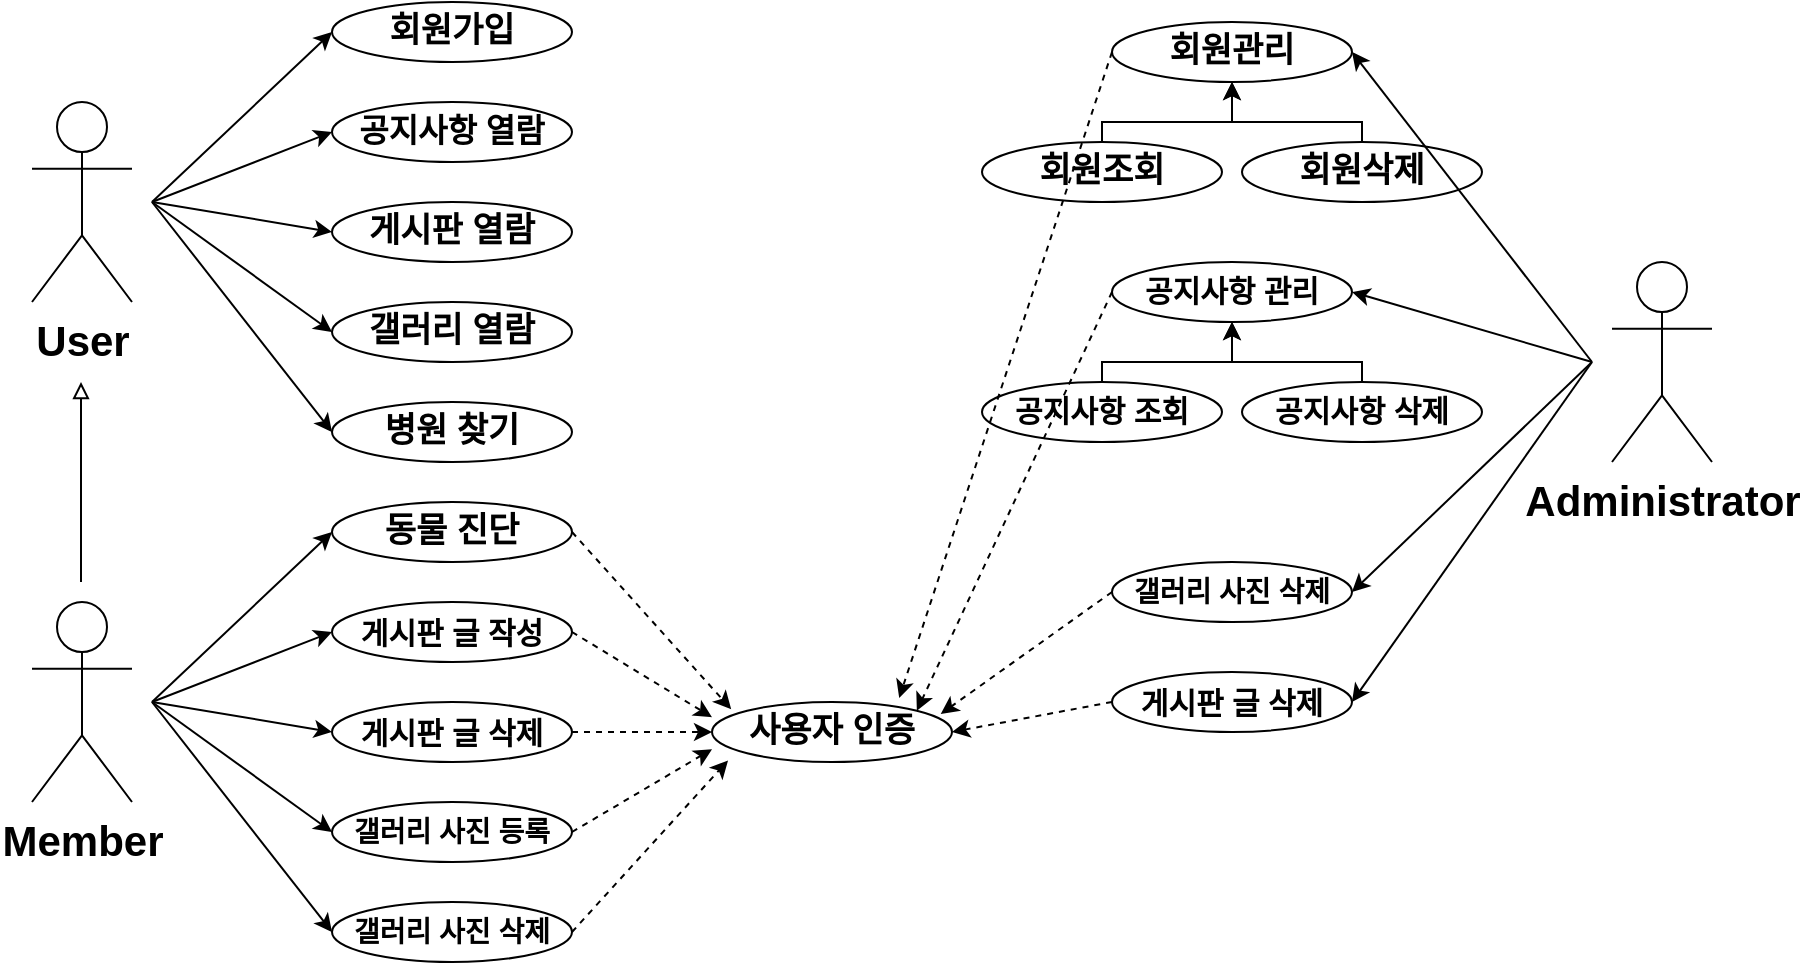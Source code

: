 <mxfile version="22.1.5" type="device">
  <diagram name="페이지-1" id="b1_UZGlTyPNUF9xH9-Hf">
    <mxGraphModel dx="1050" dy="574" grid="1" gridSize="10" guides="1" tooltips="1" connect="1" arrows="1" fold="1" page="1" pageScale="1" pageWidth="827" pageHeight="1169" math="0" shadow="0">
      <root>
        <mxCell id="0" />
        <mxCell id="1" parent="0" />
        <mxCell id="9tLvCL6xs8VzNFjyvoNF-1" value="&lt;font style=&quot;font-size: 17px;&quot;&gt;&lt;b&gt;회원가입&lt;/b&gt;&lt;/font&gt;" style="ellipse;whiteSpace=wrap;html=1;" vertex="1" parent="1">
          <mxGeometry x="200" y="30" width="120" height="30" as="geometry" />
        </mxCell>
        <mxCell id="9tLvCL6xs8VzNFjyvoNF-4" value="&lt;font style=&quot;font-size: 17px;&quot;&gt;&lt;b&gt;게시판 열람&lt;/b&gt;&lt;/font&gt;" style="ellipse;whiteSpace=wrap;html=1;" vertex="1" parent="1">
          <mxGeometry x="200" y="130" width="120" height="30" as="geometry" />
        </mxCell>
        <mxCell id="9tLvCL6xs8VzNFjyvoNF-5" value="&lt;font style=&quot;font-size: 17px;&quot;&gt;&lt;b&gt;갤러리 열람&lt;/b&gt;&lt;/font&gt;" style="ellipse;whiteSpace=wrap;html=1;" vertex="1" parent="1">
          <mxGeometry x="200" y="180" width="120" height="30" as="geometry" />
        </mxCell>
        <mxCell id="9tLvCL6xs8VzNFjyvoNF-6" value="&lt;span style=&quot;font-size: 17px;&quot;&gt;&lt;b&gt;동물 진단&lt;/b&gt;&lt;/span&gt;" style="ellipse;whiteSpace=wrap;html=1;" vertex="1" parent="1">
          <mxGeometry x="200" y="280" width="120" height="30" as="geometry" />
        </mxCell>
        <mxCell id="9tLvCL6xs8VzNFjyvoNF-7" value="&lt;font style=&quot;font-size: 15px;&quot;&gt;&lt;b style=&quot;font-size: 15px;&quot;&gt;게시판 글 작성&lt;/b&gt;&lt;/font&gt;" style="ellipse;whiteSpace=wrap;html=1;fontSize=15;" vertex="1" parent="1">
          <mxGeometry x="200" y="330" width="120" height="30" as="geometry" />
        </mxCell>
        <mxCell id="9tLvCL6xs8VzNFjyvoNF-8" value="&lt;font style=&quot;font-size: 15px;&quot;&gt;&lt;b style=&quot;font-size: 15px;&quot;&gt;게시판 글 삭제&lt;/b&gt;&lt;/font&gt;" style="ellipse;whiteSpace=wrap;html=1;fontSize=15;" vertex="1" parent="1">
          <mxGeometry x="200" y="380" width="120" height="30" as="geometry" />
        </mxCell>
        <mxCell id="9tLvCL6xs8VzNFjyvoNF-9" value="&lt;font style=&quot;font-size: 14px;&quot;&gt;&lt;b style=&quot;font-size: 14px;&quot;&gt;갤러리 사진 등록&lt;/b&gt;&lt;/font&gt;" style="ellipse;whiteSpace=wrap;html=1;fontSize=14;" vertex="1" parent="1">
          <mxGeometry x="200" y="430" width="120" height="30" as="geometry" />
        </mxCell>
        <mxCell id="9tLvCL6xs8VzNFjyvoNF-10" value="&lt;font style=&quot;font-size: 14px;&quot;&gt;&lt;b style=&quot;font-size: 14px;&quot;&gt;갤러리 사진 삭제&lt;/b&gt;&lt;/font&gt;" style="ellipse;whiteSpace=wrap;html=1;fontSize=14;" vertex="1" parent="1">
          <mxGeometry x="200" y="480" width="120" height="30" as="geometry" />
        </mxCell>
        <mxCell id="9tLvCL6xs8VzNFjyvoNF-11" value="&lt;span style=&quot;font-size: 17px;&quot;&gt;&lt;b&gt;병원 찾기&lt;/b&gt;&lt;/span&gt;" style="ellipse;whiteSpace=wrap;html=1;" vertex="1" parent="1">
          <mxGeometry x="200" y="230" width="120" height="30" as="geometry" />
        </mxCell>
        <mxCell id="9tLvCL6xs8VzNFjyvoNF-12" value="&lt;span style=&quot;font-size: 17px;&quot;&gt;&lt;b&gt;사용자 인증&lt;/b&gt;&lt;/span&gt;" style="ellipse;whiteSpace=wrap;html=1;" vertex="1" parent="1">
          <mxGeometry x="390" y="380" width="120" height="30" as="geometry" />
        </mxCell>
        <mxCell id="9tLvCL6xs8VzNFjyvoNF-19" value="User" style="shape=umlActor;verticalLabelPosition=bottom;verticalAlign=top;html=1;outlineConnect=0;fontSize=21;fontStyle=1" vertex="1" parent="1">
          <mxGeometry x="50" y="80" width="50" height="100" as="geometry" />
        </mxCell>
        <mxCell id="9tLvCL6xs8VzNFjyvoNF-20" value="Member" style="shape=umlActor;verticalLabelPosition=bottom;verticalAlign=top;html=1;outlineConnect=0;fontSize=21;fontStyle=1" vertex="1" parent="1">
          <mxGeometry x="50" y="330" width="50" height="100" as="geometry" />
        </mxCell>
        <mxCell id="9tLvCL6xs8VzNFjyvoNF-25" value="" style="endArrow=classic;html=1;rounded=0;entryX=0.08;entryY=0.12;entryDx=0;entryDy=0;entryPerimeter=0;exitX=1;exitY=0.5;exitDx=0;exitDy=0;dashed=1;" edge="1" parent="1" source="9tLvCL6xs8VzNFjyvoNF-6" target="9tLvCL6xs8VzNFjyvoNF-12">
          <mxGeometry width="50" height="50" relative="1" as="geometry">
            <mxPoint x="320" y="300" as="sourcePoint" />
            <mxPoint x="430" y="370" as="targetPoint" />
          </mxGeometry>
        </mxCell>
        <mxCell id="9tLvCL6xs8VzNFjyvoNF-26" value="" style="endArrow=classic;html=1;rounded=0;entryX=0;entryY=0.253;entryDx=0;entryDy=0;exitX=1;exitY=0.5;exitDx=0;exitDy=0;dashed=1;entryPerimeter=0;" edge="1" parent="1" source="9tLvCL6xs8VzNFjyvoNF-7" target="9tLvCL6xs8VzNFjyvoNF-12">
          <mxGeometry width="50" height="50" relative="1" as="geometry">
            <mxPoint x="330" y="367" as="sourcePoint" />
            <mxPoint x="400" y="460" as="targetPoint" />
          </mxGeometry>
        </mxCell>
        <mxCell id="9tLvCL6xs8VzNFjyvoNF-27" value="&lt;span style=&quot;font-size: 17px;&quot;&gt;&lt;b style=&quot;font-size: 16px;&quot;&gt;공지사항 열람&lt;/b&gt;&lt;/span&gt;" style="ellipse;whiteSpace=wrap;html=1;" vertex="1" parent="1">
          <mxGeometry x="200" y="80" width="120" height="30" as="geometry" />
        </mxCell>
        <mxCell id="9tLvCL6xs8VzNFjyvoNF-28" value="" style="endArrow=classic;html=1;rounded=0;entryX=0;entryY=0.5;entryDx=0;entryDy=0;exitX=1;exitY=0.5;exitDx=0;exitDy=0;dashed=1;" edge="1" parent="1" source="9tLvCL6xs8VzNFjyvoNF-8" target="9tLvCL6xs8VzNFjyvoNF-12">
          <mxGeometry width="50" height="50" relative="1" as="geometry">
            <mxPoint x="330" y="355" as="sourcePoint" />
            <mxPoint x="400" y="398" as="targetPoint" />
          </mxGeometry>
        </mxCell>
        <mxCell id="9tLvCL6xs8VzNFjyvoNF-29" value="" style="endArrow=classic;html=1;rounded=0;entryX=0;entryY=0.787;entryDx=0;entryDy=0;exitX=1;exitY=0.5;exitDx=0;exitDy=0;dashed=1;entryPerimeter=0;" edge="1" parent="1" source="9tLvCL6xs8VzNFjyvoNF-9" target="9tLvCL6xs8VzNFjyvoNF-12">
          <mxGeometry width="50" height="50" relative="1" as="geometry">
            <mxPoint x="340" y="365" as="sourcePoint" />
            <mxPoint x="410" y="408" as="targetPoint" />
          </mxGeometry>
        </mxCell>
        <mxCell id="9tLvCL6xs8VzNFjyvoNF-30" value="" style="endArrow=classic;html=1;rounded=0;entryX=0.067;entryY=0.973;entryDx=0;entryDy=0;exitX=1;exitY=0.5;exitDx=0;exitDy=0;dashed=1;entryPerimeter=0;" edge="1" parent="1" source="9tLvCL6xs8VzNFjyvoNF-10" target="9tLvCL6xs8VzNFjyvoNF-12">
          <mxGeometry width="50" height="50" relative="1" as="geometry">
            <mxPoint x="350" y="375" as="sourcePoint" />
            <mxPoint x="420" y="418" as="targetPoint" />
          </mxGeometry>
        </mxCell>
        <mxCell id="9tLvCL6xs8VzNFjyvoNF-32" value="" style="endArrow=classic;html=1;rounded=0;entryX=0;entryY=0.5;entryDx=0;entryDy=0;" edge="1" parent="1" target="9tLvCL6xs8VzNFjyvoNF-6">
          <mxGeometry width="50" height="50" relative="1" as="geometry">
            <mxPoint x="110" y="380" as="sourcePoint" />
            <mxPoint x="180" y="340" as="targetPoint" />
          </mxGeometry>
        </mxCell>
        <mxCell id="9tLvCL6xs8VzNFjyvoNF-34" value="" style="endArrow=classic;html=1;rounded=0;entryX=0;entryY=0.5;entryDx=0;entryDy=0;" edge="1" parent="1" target="9tLvCL6xs8VzNFjyvoNF-8">
          <mxGeometry width="50" height="50" relative="1" as="geometry">
            <mxPoint x="110" y="380" as="sourcePoint" />
            <mxPoint x="210" y="355" as="targetPoint" />
          </mxGeometry>
        </mxCell>
        <mxCell id="9tLvCL6xs8VzNFjyvoNF-35" value="" style="endArrow=classic;html=1;rounded=0;entryX=0;entryY=0.5;entryDx=0;entryDy=0;" edge="1" parent="1" target="9tLvCL6xs8VzNFjyvoNF-9">
          <mxGeometry width="50" height="50" relative="1" as="geometry">
            <mxPoint x="110" y="380" as="sourcePoint" />
            <mxPoint x="220" y="365" as="targetPoint" />
          </mxGeometry>
        </mxCell>
        <mxCell id="9tLvCL6xs8VzNFjyvoNF-36" value="" style="endArrow=classic;html=1;rounded=0;entryX=0;entryY=0.5;entryDx=0;entryDy=0;" edge="1" parent="1" target="9tLvCL6xs8VzNFjyvoNF-10">
          <mxGeometry width="50" height="50" relative="1" as="geometry">
            <mxPoint x="110" y="380" as="sourcePoint" />
            <mxPoint x="230" y="375" as="targetPoint" />
          </mxGeometry>
        </mxCell>
        <mxCell id="9tLvCL6xs8VzNFjyvoNF-37" value="" style="endArrow=classic;html=1;rounded=0;entryX=0;entryY=0.5;entryDx=0;entryDy=0;" edge="1" parent="1">
          <mxGeometry width="50" height="50" relative="1" as="geometry">
            <mxPoint x="110" y="380" as="sourcePoint" />
            <mxPoint x="200" y="345" as="targetPoint" />
          </mxGeometry>
        </mxCell>
        <mxCell id="9tLvCL6xs8VzNFjyvoNF-38" value="" style="endArrow=classic;html=1;rounded=0;entryX=0;entryY=0.5;entryDx=0;entryDy=0;" edge="1" parent="1">
          <mxGeometry width="50" height="50" relative="1" as="geometry">
            <mxPoint x="110" y="130" as="sourcePoint" />
            <mxPoint x="200" y="45" as="targetPoint" />
          </mxGeometry>
        </mxCell>
        <mxCell id="9tLvCL6xs8VzNFjyvoNF-39" value="" style="endArrow=classic;html=1;rounded=0;entryX=0;entryY=0.5;entryDx=0;entryDy=0;" edge="1" parent="1">
          <mxGeometry width="50" height="50" relative="1" as="geometry">
            <mxPoint x="110" y="130" as="sourcePoint" />
            <mxPoint x="200" y="145" as="targetPoint" />
          </mxGeometry>
        </mxCell>
        <mxCell id="9tLvCL6xs8VzNFjyvoNF-40" value="" style="endArrow=classic;html=1;rounded=0;entryX=0;entryY=0.5;entryDx=0;entryDy=0;" edge="1" parent="1">
          <mxGeometry width="50" height="50" relative="1" as="geometry">
            <mxPoint x="110" y="130" as="sourcePoint" />
            <mxPoint x="200" y="195" as="targetPoint" />
          </mxGeometry>
        </mxCell>
        <mxCell id="9tLvCL6xs8VzNFjyvoNF-41" value="" style="endArrow=classic;html=1;rounded=0;entryX=0;entryY=0.5;entryDx=0;entryDy=0;" edge="1" parent="1">
          <mxGeometry width="50" height="50" relative="1" as="geometry">
            <mxPoint x="110" y="130" as="sourcePoint" />
            <mxPoint x="200" y="245" as="targetPoint" />
          </mxGeometry>
        </mxCell>
        <mxCell id="9tLvCL6xs8VzNFjyvoNF-42" value="" style="endArrow=classic;html=1;rounded=0;entryX=0;entryY=0.5;entryDx=0;entryDy=0;" edge="1" parent="1">
          <mxGeometry width="50" height="50" relative="1" as="geometry">
            <mxPoint x="110" y="130" as="sourcePoint" />
            <mxPoint x="200" y="95" as="targetPoint" />
          </mxGeometry>
        </mxCell>
        <mxCell id="9tLvCL6xs8VzNFjyvoNF-45" value="" style="endArrow=block;html=1;rounded=0;endFill=0;" edge="1" parent="1">
          <mxGeometry width="50" height="50" relative="1" as="geometry">
            <mxPoint x="74.5" y="320" as="sourcePoint" />
            <mxPoint x="74.5" y="220" as="targetPoint" />
          </mxGeometry>
        </mxCell>
        <mxCell id="9tLvCL6xs8VzNFjyvoNF-47" value="Administrator" style="shape=umlActor;verticalLabelPosition=bottom;verticalAlign=top;html=1;outlineConnect=0;fontSize=21;fontStyle=1" vertex="1" parent="1">
          <mxGeometry x="840" y="160" width="50" height="100" as="geometry" />
        </mxCell>
        <mxCell id="9tLvCL6xs8VzNFjyvoNF-50" value="&lt;font style=&quot;font-size: 17px;&quot;&gt;&lt;b&gt;회원관리&lt;/b&gt;&lt;/font&gt;" style="ellipse;whiteSpace=wrap;html=1;" vertex="1" parent="1">
          <mxGeometry x="590" y="40" width="120" height="30" as="geometry" />
        </mxCell>
        <mxCell id="9tLvCL6xs8VzNFjyvoNF-53" style="edgeStyle=orthogonalEdgeStyle;rounded=0;orthogonalLoop=1;jettySize=auto;html=1;exitX=0.5;exitY=0;exitDx=0;exitDy=0;entryX=0.5;entryY=1;entryDx=0;entryDy=0;" edge="1" parent="1" source="9tLvCL6xs8VzNFjyvoNF-51" target="9tLvCL6xs8VzNFjyvoNF-50">
          <mxGeometry relative="1" as="geometry">
            <Array as="points">
              <mxPoint x="585" y="90" />
              <mxPoint x="650" y="90" />
            </Array>
          </mxGeometry>
        </mxCell>
        <mxCell id="9tLvCL6xs8VzNFjyvoNF-51" value="&lt;font style=&quot;font-size: 17px;&quot;&gt;&lt;b&gt;회원조회&lt;/b&gt;&lt;/font&gt;" style="ellipse;whiteSpace=wrap;html=1;" vertex="1" parent="1">
          <mxGeometry x="525" y="100" width="120" height="30" as="geometry" />
        </mxCell>
        <mxCell id="9tLvCL6xs8VzNFjyvoNF-54" style="edgeStyle=orthogonalEdgeStyle;rounded=0;orthogonalLoop=1;jettySize=auto;html=1;exitX=0.5;exitY=0;exitDx=0;exitDy=0;entryX=0.5;entryY=1;entryDx=0;entryDy=0;" edge="1" parent="1" source="9tLvCL6xs8VzNFjyvoNF-52" target="9tLvCL6xs8VzNFjyvoNF-50">
          <mxGeometry relative="1" as="geometry">
            <Array as="points">
              <mxPoint x="715" y="90" />
              <mxPoint x="650" y="90" />
            </Array>
          </mxGeometry>
        </mxCell>
        <mxCell id="9tLvCL6xs8VzNFjyvoNF-52" value="&lt;font style=&quot;font-size: 17px;&quot;&gt;&lt;b&gt;회원삭제&lt;/b&gt;&lt;/font&gt;" style="ellipse;whiteSpace=wrap;html=1;" vertex="1" parent="1">
          <mxGeometry x="655" y="100" width="120" height="30" as="geometry" />
        </mxCell>
        <mxCell id="9tLvCL6xs8VzNFjyvoNF-55" value="&lt;font style=&quot;font-size: 17px;&quot;&gt;&lt;b style=&quot;font-size: 15px;&quot;&gt;공지사항 관리&lt;/b&gt;&lt;/font&gt;" style="ellipse;whiteSpace=wrap;html=1;" vertex="1" parent="1">
          <mxGeometry x="590" y="160" width="120" height="30" as="geometry" />
        </mxCell>
        <mxCell id="9tLvCL6xs8VzNFjyvoNF-56" style="edgeStyle=orthogonalEdgeStyle;rounded=0;orthogonalLoop=1;jettySize=auto;html=1;exitX=0.5;exitY=0;exitDx=0;exitDy=0;entryX=0.5;entryY=1;entryDx=0;entryDy=0;" edge="1" parent="1" source="9tLvCL6xs8VzNFjyvoNF-57" target="9tLvCL6xs8VzNFjyvoNF-55">
          <mxGeometry relative="1" as="geometry">
            <Array as="points">
              <mxPoint x="585" y="210" />
              <mxPoint x="650" y="210" />
            </Array>
          </mxGeometry>
        </mxCell>
        <mxCell id="9tLvCL6xs8VzNFjyvoNF-57" value="&lt;font style=&quot;font-size: 17px;&quot;&gt;&lt;b style=&quot;font-size: 15px;&quot;&gt;공지사항 조회&lt;/b&gt;&lt;/font&gt;" style="ellipse;whiteSpace=wrap;html=1;" vertex="1" parent="1">
          <mxGeometry x="525" y="220" width="120" height="30" as="geometry" />
        </mxCell>
        <mxCell id="9tLvCL6xs8VzNFjyvoNF-58" style="edgeStyle=orthogonalEdgeStyle;rounded=0;orthogonalLoop=1;jettySize=auto;html=1;exitX=0.5;exitY=0;exitDx=0;exitDy=0;entryX=0.5;entryY=1;entryDx=0;entryDy=0;" edge="1" parent="1" source="9tLvCL6xs8VzNFjyvoNF-59" target="9tLvCL6xs8VzNFjyvoNF-55">
          <mxGeometry relative="1" as="geometry">
            <Array as="points">
              <mxPoint x="715" y="210" />
              <mxPoint x="650" y="210" />
            </Array>
          </mxGeometry>
        </mxCell>
        <mxCell id="9tLvCL6xs8VzNFjyvoNF-59" value="&lt;font style=&quot;font-size: 17px;&quot;&gt;&lt;b style=&quot;font-size: 15px;&quot;&gt;공지사항 삭제&lt;/b&gt;&lt;/font&gt;" style="ellipse;whiteSpace=wrap;html=1;" vertex="1" parent="1">
          <mxGeometry x="655" y="220" width="120" height="30" as="geometry" />
        </mxCell>
        <mxCell id="9tLvCL6xs8VzNFjyvoNF-60" value="" style="endArrow=classic;html=1;rounded=0;entryX=0.78;entryY=-0.067;entryDx=0;entryDy=0;entryPerimeter=0;exitX=0;exitY=0.5;exitDx=0;exitDy=0;dashed=1;" edge="1" parent="1" source="9tLvCL6xs8VzNFjyvoNF-50" target="9tLvCL6xs8VzNFjyvoNF-12">
          <mxGeometry width="50" height="50" relative="1" as="geometry">
            <mxPoint x="330" y="305" as="sourcePoint" />
            <mxPoint x="410" y="394" as="targetPoint" />
          </mxGeometry>
        </mxCell>
        <mxCell id="9tLvCL6xs8VzNFjyvoNF-61" value="" style="endArrow=classic;html=1;rounded=0;entryX=1;entryY=0;entryDx=0;entryDy=0;exitX=0;exitY=0.5;exitDx=0;exitDy=0;dashed=1;" edge="1" parent="1" source="9tLvCL6xs8VzNFjyvoNF-55" target="9tLvCL6xs8VzNFjyvoNF-12">
          <mxGeometry width="50" height="50" relative="1" as="geometry">
            <mxPoint x="340" y="315" as="sourcePoint" />
            <mxPoint x="420" y="404" as="targetPoint" />
          </mxGeometry>
        </mxCell>
        <mxCell id="9tLvCL6xs8VzNFjyvoNF-62" value="&lt;font style=&quot;font-size: 14px;&quot;&gt;&lt;b style=&quot;font-size: 14px;&quot;&gt;갤러리 사진 삭제&lt;/b&gt;&lt;/font&gt;" style="ellipse;whiteSpace=wrap;html=1;fontSize=14;" vertex="1" parent="1">
          <mxGeometry x="590" y="310" width="120" height="30" as="geometry" />
        </mxCell>
        <mxCell id="9tLvCL6xs8VzNFjyvoNF-63" value="&lt;font style=&quot;font-size: 15px;&quot;&gt;&lt;b style=&quot;font-size: 15px;&quot;&gt;게시판 글 삭제&lt;/b&gt;&lt;/font&gt;" style="ellipse;whiteSpace=wrap;html=1;fontSize=15;" vertex="1" parent="1">
          <mxGeometry x="590" y="365" width="120" height="30" as="geometry" />
        </mxCell>
        <mxCell id="9tLvCL6xs8VzNFjyvoNF-65" value="" style="endArrow=classic;html=1;rounded=0;entryX=0.953;entryY=0.2;entryDx=0;entryDy=0;entryPerimeter=0;exitX=0;exitY=0.5;exitDx=0;exitDy=0;dashed=1;" edge="1" parent="1" source="9tLvCL6xs8VzNFjyvoNF-62" target="9tLvCL6xs8VzNFjyvoNF-12">
          <mxGeometry width="50" height="50" relative="1" as="geometry">
            <mxPoint x="330" y="305" as="sourcePoint" />
            <mxPoint x="410" y="394" as="targetPoint" />
          </mxGeometry>
        </mxCell>
        <mxCell id="9tLvCL6xs8VzNFjyvoNF-66" value="" style="endArrow=classic;html=1;rounded=0;entryX=1;entryY=0.5;entryDx=0;entryDy=0;exitX=0;exitY=0.5;exitDx=0;exitDy=0;dashed=1;" edge="1" parent="1" source="9tLvCL6xs8VzNFjyvoNF-63" target="9tLvCL6xs8VzNFjyvoNF-12">
          <mxGeometry width="50" height="50" relative="1" as="geometry">
            <mxPoint x="340" y="315" as="sourcePoint" />
            <mxPoint x="420" y="404" as="targetPoint" />
          </mxGeometry>
        </mxCell>
        <mxCell id="9tLvCL6xs8VzNFjyvoNF-67" value="" style="endArrow=classic;html=1;rounded=0;entryX=1;entryY=0.5;entryDx=0;entryDy=0;" edge="1" parent="1" target="9tLvCL6xs8VzNFjyvoNF-50">
          <mxGeometry width="50" height="50" relative="1" as="geometry">
            <mxPoint x="830" y="210" as="sourcePoint" />
            <mxPoint x="865" y="70" as="targetPoint" />
          </mxGeometry>
        </mxCell>
        <mxCell id="9tLvCL6xs8VzNFjyvoNF-68" value="" style="endArrow=classic;html=1;rounded=0;entryX=1;entryY=0.5;entryDx=0;entryDy=0;" edge="1" parent="1" target="9tLvCL6xs8VzNFjyvoNF-55">
          <mxGeometry width="50" height="50" relative="1" as="geometry">
            <mxPoint x="830" y="210" as="sourcePoint" />
            <mxPoint x="720" y="65" as="targetPoint" />
          </mxGeometry>
        </mxCell>
        <mxCell id="9tLvCL6xs8VzNFjyvoNF-69" value="" style="endArrow=classic;html=1;rounded=0;entryX=1;entryY=0.5;entryDx=0;entryDy=0;" edge="1" parent="1" target="9tLvCL6xs8VzNFjyvoNF-62">
          <mxGeometry width="50" height="50" relative="1" as="geometry">
            <mxPoint x="830" y="210" as="sourcePoint" />
            <mxPoint x="730" y="75" as="targetPoint" />
          </mxGeometry>
        </mxCell>
        <mxCell id="9tLvCL6xs8VzNFjyvoNF-70" value="" style="endArrow=classic;html=1;rounded=0;entryX=1;entryY=0.5;entryDx=0;entryDy=0;" edge="1" parent="1" target="9tLvCL6xs8VzNFjyvoNF-63">
          <mxGeometry width="50" height="50" relative="1" as="geometry">
            <mxPoint x="830" y="210" as="sourcePoint" />
            <mxPoint x="740" y="85" as="targetPoint" />
          </mxGeometry>
        </mxCell>
      </root>
    </mxGraphModel>
  </diagram>
</mxfile>
